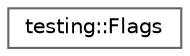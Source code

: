 digraph "Graphical Class Hierarchy"
{
 // LATEX_PDF_SIZE
  bgcolor="transparent";
  edge [fontname=Helvetica,fontsize=10,labelfontname=Helvetica,labelfontsize=10];
  node [fontname=Helvetica,fontsize=10,shape=box,height=0.2,width=0.4];
  rankdir="LR";
  Node0 [id="Node000000",label="testing::Flags",height=0.2,width=0.4,color="grey40", fillcolor="white", style="filled",URL="$structtesting_1_1Flags.html",tooltip=" "];
}
